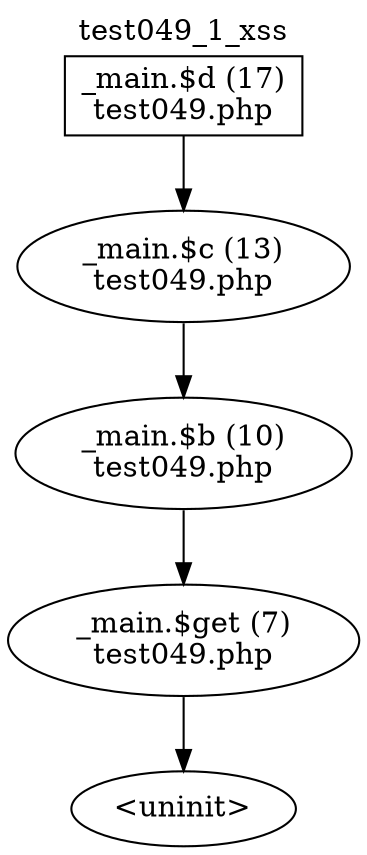 digraph cfg {
  label="test049_1_xss";
  labelloc=t;
  n1 [shape=box, label="_main.$d (17)\ntest049.php"];
  n2 [shape=ellipse, label="_main.$c (13)\ntest049.php"];
  n3 [shape=ellipse, label="_main.$b (10)\ntest049.php"];
  n4 [shape=ellipse, label="_main.$get (7)\ntest049.php"];
  n5 [shape=ellipse, label="<uninit>"];
  n1 -> n2;
  n2 -> n3;
  n3 -> n4;
  n4 -> n5;
}
